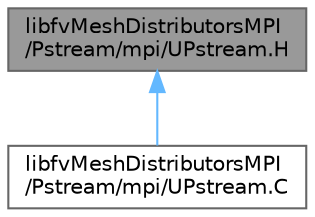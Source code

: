digraph "libfvMeshDistributorsMPI/Pstream/mpi/UPstream.H"
{
 // LATEX_PDF_SIZE
  bgcolor="transparent";
  edge [fontname=Helvetica,fontsize=10,labelfontname=Helvetica,labelfontsize=10];
  node [fontname=Helvetica,fontsize=10,shape=box,height=0.2,width=0.4];
  Node1 [id="Node000001",label="libfvMeshDistributorsMPI\l/Pstream/mpi/UPstream.H",height=0.2,width=0.4,color="gray40", fillcolor="grey60", style="filled", fontcolor="black",tooltip=" "];
  Node1 -> Node2 [id="edge1_Node000001_Node000002",dir="back",color="steelblue1",style="solid",tooltip=" "];
  Node2 [id="Node000002",label="libfvMeshDistributorsMPI\l/Pstream/mpi/UPstream.C",height=0.2,width=0.4,color="grey40", fillcolor="white", style="filled",URL="$libfvMeshDistributorsMPI_2Pstream_2mpi_2UPstream_8C.html",tooltip=" "];
}
